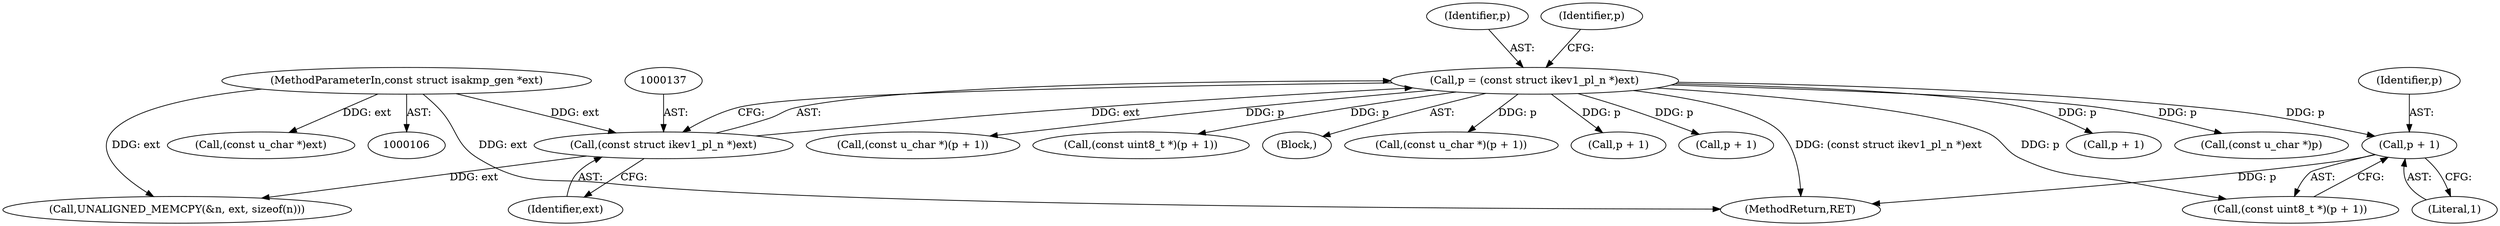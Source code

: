 digraph "0_tcpdump_e0a5a02b0fc1900a69d6c37ed0aab36fb8494e6d_1@pointer" {
"1000255" [label="(Call,p + 1)"];
"1000134" [label="(Call,p = (const struct ikev1_pl_n *)ext)"];
"1000136" [label="(Call,(const struct ikev1_pl_n *)ext)"];
"1000109" [label="(MethodParameterIn,const struct isakmp_gen *ext)"];
"1000135" [label="(Identifier,p)"];
"1000142" [label="(Call,UNALIGNED_MEMCPY(&n, ext, sizeof(n)))"];
"1000138" [label="(Identifier,ext)"];
"1000380" [label="(Call,p + 1)"];
"1000401" [label="(Call,(const u_char *)p)"];
"1000256" [label="(Identifier,p)"];
"1000109" [label="(MethodParameterIn,const struct isakmp_gen *ext)"];
"1000253" [label="(Call,(const uint8_t *)(p + 1))"];
"1000390" [label="(Call,(const u_char *)(p + 1))"];
"1000522" [label="(Call,(const u_char *)ext)"];
"1000257" [label="(Literal,1)"];
"1000378" [label="(Call,(const uint8_t *)(p + 1))"];
"1000536" [label="(MethodReturn,RET)"];
"1000116" [label="(Block,)"];
"1000264" [label="(Call,(const u_char *)(p + 1))"];
"1000392" [label="(Call,p + 1)"];
"1000141" [label="(Identifier,p)"];
"1000255" [label="(Call,p + 1)"];
"1000266" [label="(Call,p + 1)"];
"1000136" [label="(Call,(const struct ikev1_pl_n *)ext)"];
"1000134" [label="(Call,p = (const struct ikev1_pl_n *)ext)"];
"1000255" -> "1000253"  [label="AST: "];
"1000255" -> "1000257"  [label="CFG: "];
"1000256" -> "1000255"  [label="AST: "];
"1000257" -> "1000255"  [label="AST: "];
"1000253" -> "1000255"  [label="CFG: "];
"1000255" -> "1000536"  [label="DDG: p"];
"1000134" -> "1000255"  [label="DDG: p"];
"1000134" -> "1000116"  [label="AST: "];
"1000134" -> "1000136"  [label="CFG: "];
"1000135" -> "1000134"  [label="AST: "];
"1000136" -> "1000134"  [label="AST: "];
"1000141" -> "1000134"  [label="CFG: "];
"1000134" -> "1000536"  [label="DDG: (const struct ikev1_pl_n *)ext"];
"1000136" -> "1000134"  [label="DDG: ext"];
"1000134" -> "1000253"  [label="DDG: p"];
"1000134" -> "1000264"  [label="DDG: p"];
"1000134" -> "1000266"  [label="DDG: p"];
"1000134" -> "1000378"  [label="DDG: p"];
"1000134" -> "1000380"  [label="DDG: p"];
"1000134" -> "1000390"  [label="DDG: p"];
"1000134" -> "1000392"  [label="DDG: p"];
"1000134" -> "1000401"  [label="DDG: p"];
"1000136" -> "1000138"  [label="CFG: "];
"1000137" -> "1000136"  [label="AST: "];
"1000138" -> "1000136"  [label="AST: "];
"1000109" -> "1000136"  [label="DDG: ext"];
"1000136" -> "1000142"  [label="DDG: ext"];
"1000109" -> "1000106"  [label="AST: "];
"1000109" -> "1000536"  [label="DDG: ext"];
"1000109" -> "1000142"  [label="DDG: ext"];
"1000109" -> "1000522"  [label="DDG: ext"];
}
